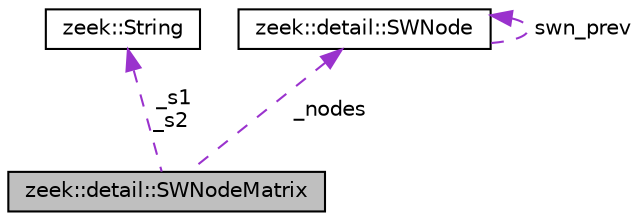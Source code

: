 digraph "zeek::detail::SWNodeMatrix"
{
 // LATEX_PDF_SIZE
  edge [fontname="Helvetica",fontsize="10",labelfontname="Helvetica",labelfontsize="10"];
  node [fontname="Helvetica",fontsize="10",shape=record];
  Node1 [label="zeek::detail::SWNodeMatrix",height=0.2,width=0.4,color="black", fillcolor="grey75", style="filled", fontcolor="black",tooltip=" "];
  Node2 -> Node1 [dir="back",color="darkorchid3",fontsize="10",style="dashed",label=" _s1\n_s2" ,fontname="Helvetica"];
  Node2 [label="zeek::String",height=0.2,width=0.4,color="black", fillcolor="white", style="filled",URL="$da/d99/classzeek_1_1String.html",tooltip=" "];
  Node3 -> Node1 [dir="back",color="darkorchid3",fontsize="10",style="dashed",label=" _nodes" ,fontname="Helvetica"];
  Node3 [label="zeek::detail::SWNode",height=0.2,width=0.4,color="black", fillcolor="white", style="filled",URL="$d2/d12/namespacezeek_1_1detail.html#dd/df1/structzeek_1_1detail_1_1SWNode",tooltip=" "];
  Node3 -> Node3 [dir="back",color="darkorchid3",fontsize="10",style="dashed",label=" swn_prev" ,fontname="Helvetica"];
}
